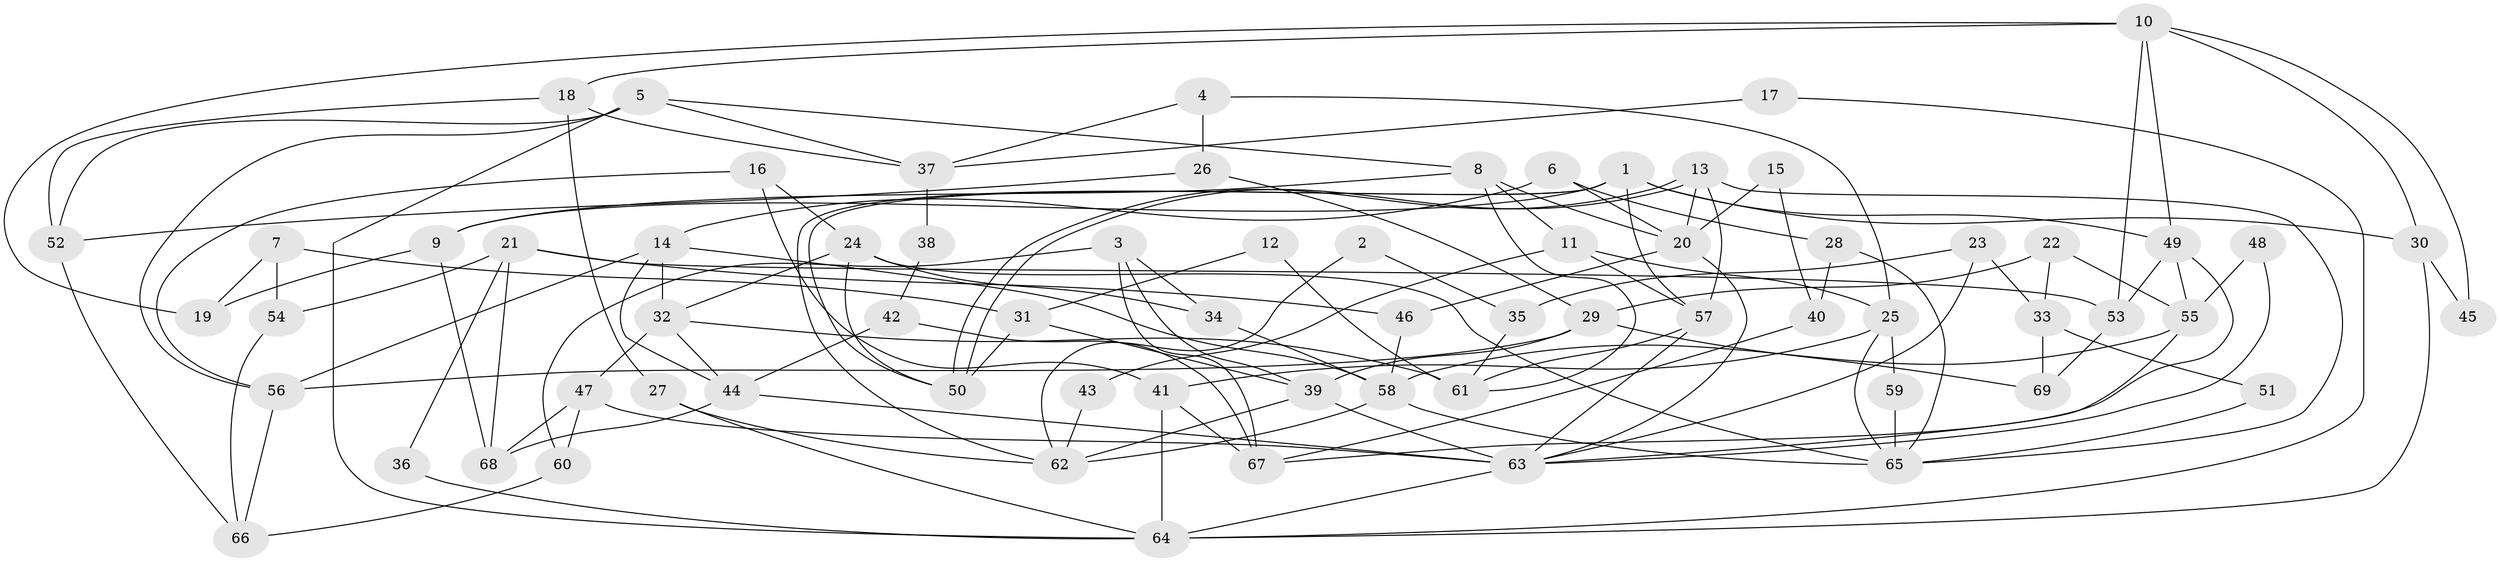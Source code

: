 // coarse degree distribution, {7: 0.14285714285714285, 2: 0.11904761904761904, 4: 0.14285714285714285, 6: 0.21428571428571427, 5: 0.19047619047619047, 3: 0.11904761904761904, 9: 0.023809523809523808, 8: 0.023809523809523808, 12: 0.023809523809523808}
// Generated by graph-tools (version 1.1) at 2025/23/03/03/25 07:23:57]
// undirected, 69 vertices, 138 edges
graph export_dot {
graph [start="1"]
  node [color=gray90,style=filled];
  1;
  2;
  3;
  4;
  5;
  6;
  7;
  8;
  9;
  10;
  11;
  12;
  13;
  14;
  15;
  16;
  17;
  18;
  19;
  20;
  21;
  22;
  23;
  24;
  25;
  26;
  27;
  28;
  29;
  30;
  31;
  32;
  33;
  34;
  35;
  36;
  37;
  38;
  39;
  40;
  41;
  42;
  43;
  44;
  45;
  46;
  47;
  48;
  49;
  50;
  51;
  52;
  53;
  54;
  55;
  56;
  57;
  58;
  59;
  60;
  61;
  62;
  63;
  64;
  65;
  66;
  67;
  68;
  69;
  1 -- 50;
  1 -- 57;
  1 -- 9;
  1 -- 30;
  1 -- 49;
  1 -- 62;
  2 -- 62;
  2 -- 35;
  3 -- 39;
  3 -- 60;
  3 -- 34;
  3 -- 67;
  4 -- 26;
  4 -- 25;
  4 -- 37;
  5 -- 64;
  5 -- 37;
  5 -- 8;
  5 -- 52;
  5 -- 56;
  6 -- 14;
  6 -- 20;
  6 -- 28;
  7 -- 19;
  7 -- 31;
  7 -- 54;
  8 -- 11;
  8 -- 9;
  8 -- 20;
  8 -- 61;
  9 -- 19;
  9 -- 68;
  10 -- 49;
  10 -- 18;
  10 -- 19;
  10 -- 30;
  10 -- 45;
  10 -- 53;
  11 -- 57;
  11 -- 25;
  11 -- 43;
  12 -- 31;
  12 -- 61;
  13 -- 50;
  13 -- 50;
  13 -- 20;
  13 -- 57;
  13 -- 65;
  14 -- 44;
  14 -- 56;
  14 -- 32;
  14 -- 58;
  15 -- 40;
  15 -- 20;
  16 -- 41;
  16 -- 24;
  16 -- 56;
  17 -- 64;
  17 -- 37;
  18 -- 52;
  18 -- 27;
  18 -- 37;
  20 -- 63;
  20 -- 46;
  21 -- 46;
  21 -- 53;
  21 -- 36;
  21 -- 54;
  21 -- 68;
  22 -- 55;
  22 -- 29;
  22 -- 33;
  23 -- 33;
  23 -- 63;
  23 -- 35;
  24 -- 65;
  24 -- 32;
  24 -- 34;
  24 -- 50;
  25 -- 41;
  25 -- 65;
  25 -- 59;
  26 -- 52;
  26 -- 29;
  27 -- 62;
  27 -- 64;
  28 -- 65;
  28 -- 40;
  29 -- 39;
  29 -- 56;
  29 -- 69;
  30 -- 45;
  30 -- 64;
  31 -- 39;
  31 -- 50;
  32 -- 61;
  32 -- 44;
  32 -- 47;
  33 -- 69;
  33 -- 51;
  34 -- 58;
  35 -- 61;
  36 -- 64;
  37 -- 38;
  38 -- 42;
  39 -- 63;
  39 -- 62;
  40 -- 67;
  41 -- 67;
  41 -- 64;
  42 -- 44;
  42 -- 67;
  43 -- 62;
  44 -- 68;
  44 -- 63;
  46 -- 58;
  47 -- 68;
  47 -- 60;
  47 -- 63;
  48 -- 55;
  48 -- 63;
  49 -- 55;
  49 -- 53;
  49 -- 67;
  51 -- 65;
  52 -- 66;
  53 -- 69;
  54 -- 66;
  55 -- 63;
  55 -- 58;
  56 -- 66;
  57 -- 63;
  57 -- 61;
  58 -- 62;
  58 -- 65;
  59 -- 65;
  60 -- 66;
  63 -- 64;
}
